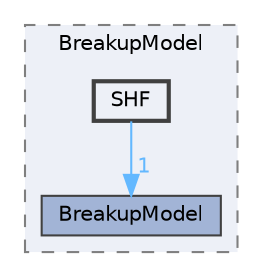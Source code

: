 digraph "src/lagrangian/spray/submodels/BreakupModel/SHF"
{
 // LATEX_PDF_SIZE
  bgcolor="transparent";
  edge [fontname=Helvetica,fontsize=10,labelfontname=Helvetica,labelfontsize=10];
  node [fontname=Helvetica,fontsize=10,shape=box,height=0.2,width=0.4];
  compound=true
  subgraph clusterdir_7862d93b0f83aa5120e5fba7616a1684 {
    graph [ bgcolor="#edf0f7", pencolor="grey50", label="BreakupModel", fontname=Helvetica,fontsize=10 style="filled,dashed", URL="dir_7862d93b0f83aa5120e5fba7616a1684.html",tooltip=""]
  dir_960cc54e61b1c0cc02c9fe03d6c537da [label="BreakupModel", fillcolor="#a2b4d6", color="grey25", style="filled", URL="dir_960cc54e61b1c0cc02c9fe03d6c537da.html",tooltip=""];
  dir_cad008091b2b5cf77f2dcbc22bdad43d [label="SHF", fillcolor="#edf0f7", color="grey25", style="filled,bold", URL="dir_cad008091b2b5cf77f2dcbc22bdad43d.html",tooltip=""];
  }
  dir_cad008091b2b5cf77f2dcbc22bdad43d->dir_960cc54e61b1c0cc02c9fe03d6c537da [headlabel="1", labeldistance=1.5 headhref="dir_003515_000345.html" href="dir_003515_000345.html" color="steelblue1" fontcolor="steelblue1"];
}
